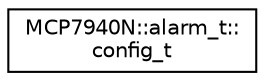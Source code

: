 digraph "Graphical Class Hierarchy"
{
  edge [fontname="Helvetica",fontsize="10",labelfontname="Helvetica",labelfontsize="10"];
  node [fontname="Helvetica",fontsize="10",shape=record];
  rankdir="LR";
  Node1 [label="MCP7940N::alarm_t::\lconfig_t",height=0.2,width=0.4,color="black", fillcolor="white", style="filled",URL="$dc/d2e/unionMCP7940N_1_1alarm__t_1_1config__t.html"];
}
